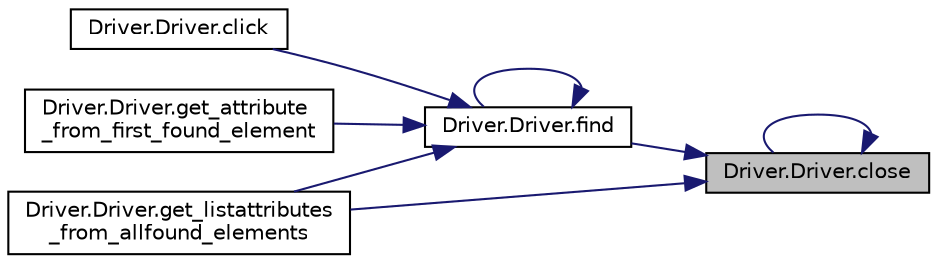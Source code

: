 digraph "Driver.Driver.close"
{
 // LATEX_PDF_SIZE
  edge [fontname="Helvetica",fontsize="10",labelfontname="Helvetica",labelfontsize="10"];
  node [fontname="Helvetica",fontsize="10",shape=record];
  rankdir="RL";
  Node1 [label="Driver.Driver.close",height=0.2,width=0.4,color="black", fillcolor="grey75", style="filled", fontcolor="black",tooltip=" "];
  Node1 -> Node1 [dir="back",color="midnightblue",fontsize="10",style="solid",fontname="Helvetica"];
  Node1 -> Node2 [dir="back",color="midnightblue",fontsize="10",style="solid",fontname="Helvetica"];
  Node2 [label="Driver.Driver.find",height=0.2,width=0.4,color="black", fillcolor="white", style="filled",URL="$d3/d1e/class_driver_1_1_driver_a37e866014a7847b76d4e0658ef69d0f9.html#a37e866014a7847b76d4e0658ef69d0f9",tooltip=" "];
  Node2 -> Node3 [dir="back",color="midnightblue",fontsize="10",style="solid",fontname="Helvetica"];
  Node3 [label="Driver.Driver.click",height=0.2,width=0.4,color="black", fillcolor="white", style="filled",URL="$d3/d1e/class_driver_1_1_driver_a2fde78c1fe66c4b257e2eda0534009b7.html#a2fde78c1fe66c4b257e2eda0534009b7",tooltip=" "];
  Node2 -> Node2 [dir="back",color="midnightblue",fontsize="10",style="solid",fontname="Helvetica"];
  Node2 -> Node4 [dir="back",color="midnightblue",fontsize="10",style="solid",fontname="Helvetica"];
  Node4 [label="Driver.Driver.get_attribute\l_from_first_found_element",height=0.2,width=0.4,color="black", fillcolor="white", style="filled",URL="$d3/d1e/class_driver_1_1_driver_a878468a35e12a81a5d6bd3a1ab58d775.html#a878468a35e12a81a5d6bd3a1ab58d775",tooltip=" "];
  Node2 -> Node5 [dir="back",color="midnightblue",fontsize="10",style="solid",fontname="Helvetica"];
  Node5 [label="Driver.Driver.get_listattributes\l_from_allfound_elements",height=0.2,width=0.4,color="black", fillcolor="white", style="filled",URL="$d3/d1e/class_driver_1_1_driver_a39868ccb3b938d9a73d7ab5d58024c54.html#a39868ccb3b938d9a73d7ab5d58024c54",tooltip=" "];
  Node1 -> Node5 [dir="back",color="midnightblue",fontsize="10",style="solid",fontname="Helvetica"];
}
